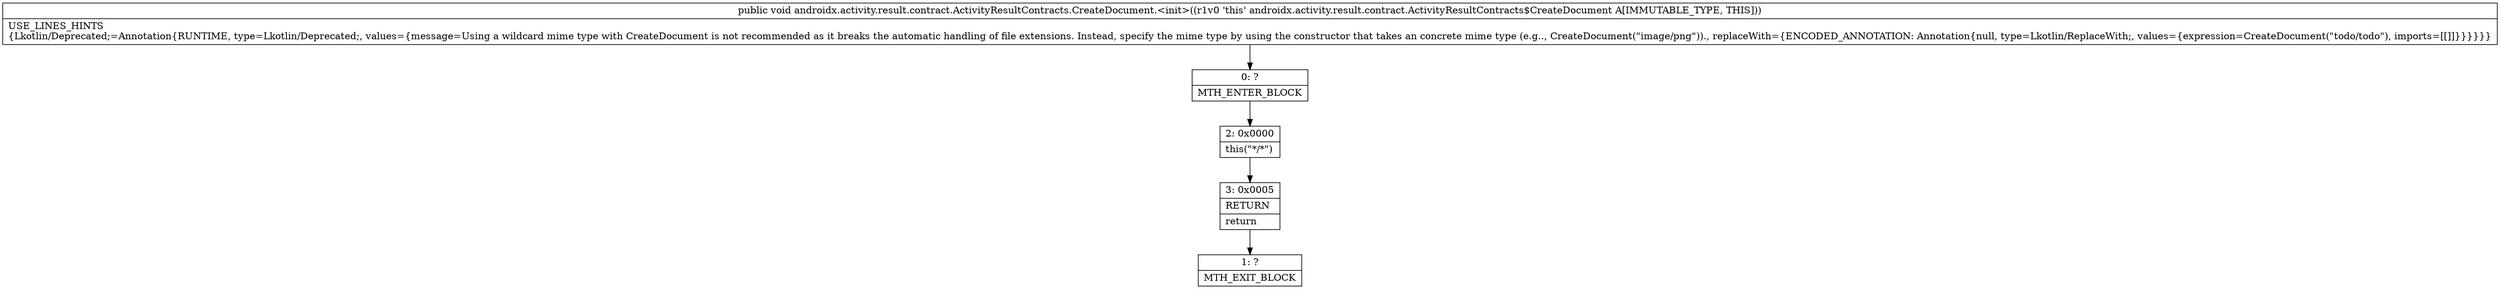 digraph "CFG forandroidx.activity.result.contract.ActivityResultContracts.CreateDocument.\<init\>()V" {
Node_0 [shape=record,label="{0\:\ ?|MTH_ENTER_BLOCK\l}"];
Node_2 [shape=record,label="{2\:\ 0x0000|this(\"*\/*\")\l}"];
Node_3 [shape=record,label="{3\:\ 0x0005|RETURN\l|return\l}"];
Node_1 [shape=record,label="{1\:\ ?|MTH_EXIT_BLOCK\l}"];
MethodNode[shape=record,label="{public void androidx.activity.result.contract.ActivityResultContracts.CreateDocument.\<init\>((r1v0 'this' androidx.activity.result.contract.ActivityResultContracts$CreateDocument A[IMMUTABLE_TYPE, THIS]))  | USE_LINES_HINTS\l\{Lkotlin\/Deprecated;=Annotation\{RUNTIME, type=Lkotlin\/Deprecated;, values=\{message=Using a wildcard mime type with CreateDocument is not recommended as it breaks the automatic handling of file extensions. Instead, specify the mime type by using the constructor that takes an concrete mime type (e.g.., CreateDocument(\"image\/png\"))., replaceWith=\{ENCODED_ANNOTATION: Annotation\{null, type=Lkotlin\/ReplaceWith;, values=\{expression=CreateDocument(\"todo\/todo\"), imports=[[]]\}\}\}\}\}\}\l}"];
MethodNode -> Node_0;Node_0 -> Node_2;
Node_2 -> Node_3;
Node_3 -> Node_1;
}

